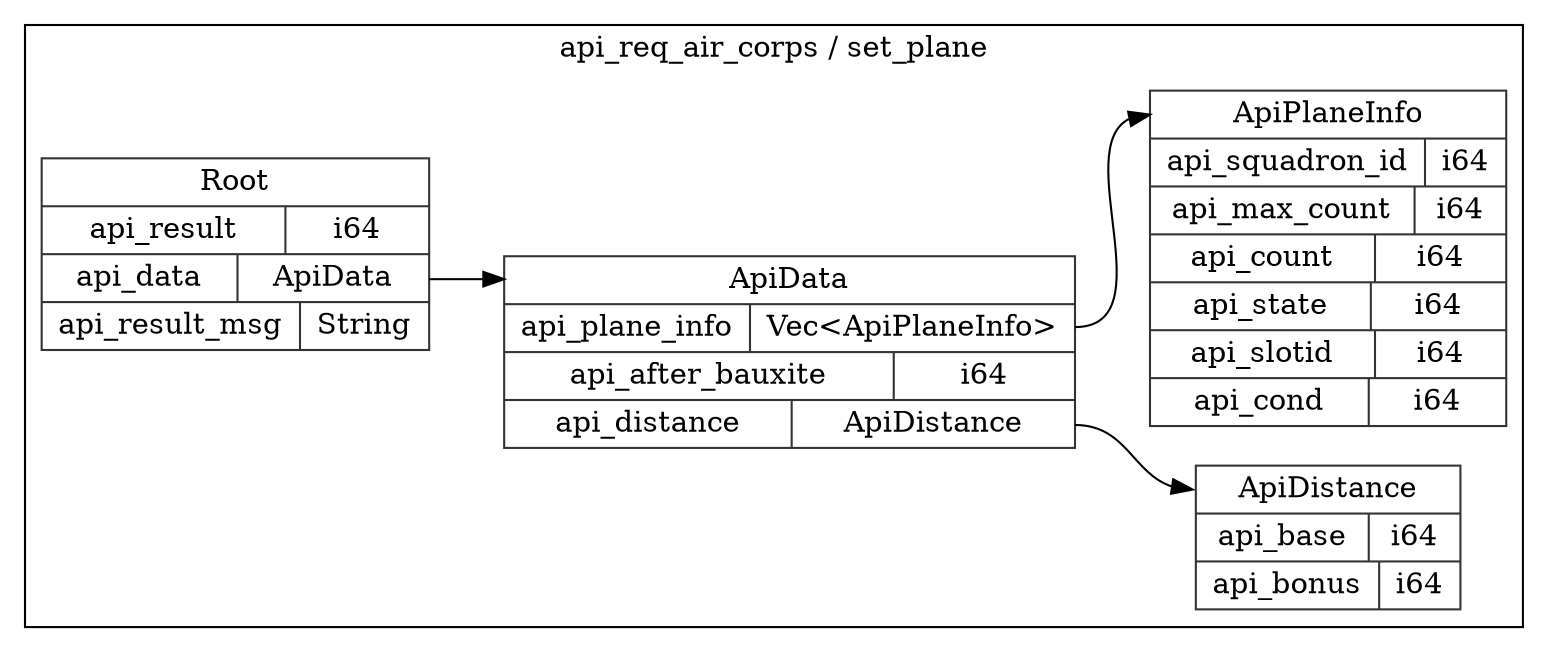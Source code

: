 digraph {
  rankdir=LR;
  subgraph cluster_0 {
    label="api_req_air_corps / set_plane";
    node [style="filled", color=white, style="solid", color=gray20];
    api_req_air_corps__set_plane__Root [label="<Root> Root  | { api_result | <api_result> i64 } | { api_data | <api_data> ApiData } | { api_result_msg | <api_result_msg> String }", shape=record];
    api_req_air_corps__set_plane__ApiData;
    api_req_air_corps__set_plane__Root:api_data:e -> api_req_air_corps__set_plane__ApiData:ApiData:w;
    api_req_air_corps__set_plane__ApiData [label="<ApiData> ApiData  | { api_plane_info | <api_plane_info> Vec\<ApiPlaneInfo\> } | { api_after_bauxite | <api_after_bauxite> i64 } | { api_distance | <api_distance> ApiDistance }", shape=record];
    api_req_air_corps__set_plane__ApiPlaneInfo;
    api_req_air_corps__set_plane__ApiData:api_plane_info:e -> api_req_air_corps__set_plane__ApiPlaneInfo:ApiPlaneInfo:w;
    api_req_air_corps__set_plane__ApiDistance;
    api_req_air_corps__set_plane__ApiData:api_distance:e -> api_req_air_corps__set_plane__ApiDistance:ApiDistance:w;
    api_req_air_corps__set_plane__ApiDistance [label="<ApiDistance> ApiDistance  | { api_base | <api_base> i64 } | { api_bonus | <api_bonus> i64 }", shape=record];
    api_req_air_corps__set_plane__ApiPlaneInfo [label="<ApiPlaneInfo> ApiPlaneInfo  | { api_squadron_id | <api_squadron_id> i64 } | { api_max_count | <api_max_count> i64 } | { api_count | <api_count> i64 } | { api_state | <api_state> i64 } | { api_slotid | <api_slotid> i64 } | { api_cond | <api_cond> i64 }", shape=record];
  }
}
